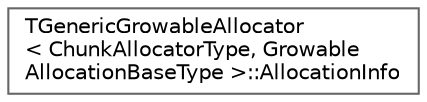 digraph "Graphical Class Hierarchy"
{
 // INTERACTIVE_SVG=YES
 // LATEX_PDF_SIZE
  bgcolor="transparent";
  edge [fontname=Helvetica,fontsize=10,labelfontname=Helvetica,labelfontsize=10];
  node [fontname=Helvetica,fontsize=10,shape=box,height=0.2,width=0.4];
  rankdir="LR";
  Node0 [id="Node000000",label="TGenericGrowableAllocator\l\< ChunkAllocatorType, Growable\lAllocationBaseType \>::AllocationInfo",height=0.2,width=0.4,color="grey40", fillcolor="white", style="filled",URL="$d3/d4d/structTGenericGrowableAllocator_1_1AllocationInfo.html",tooltip=" "];
}
